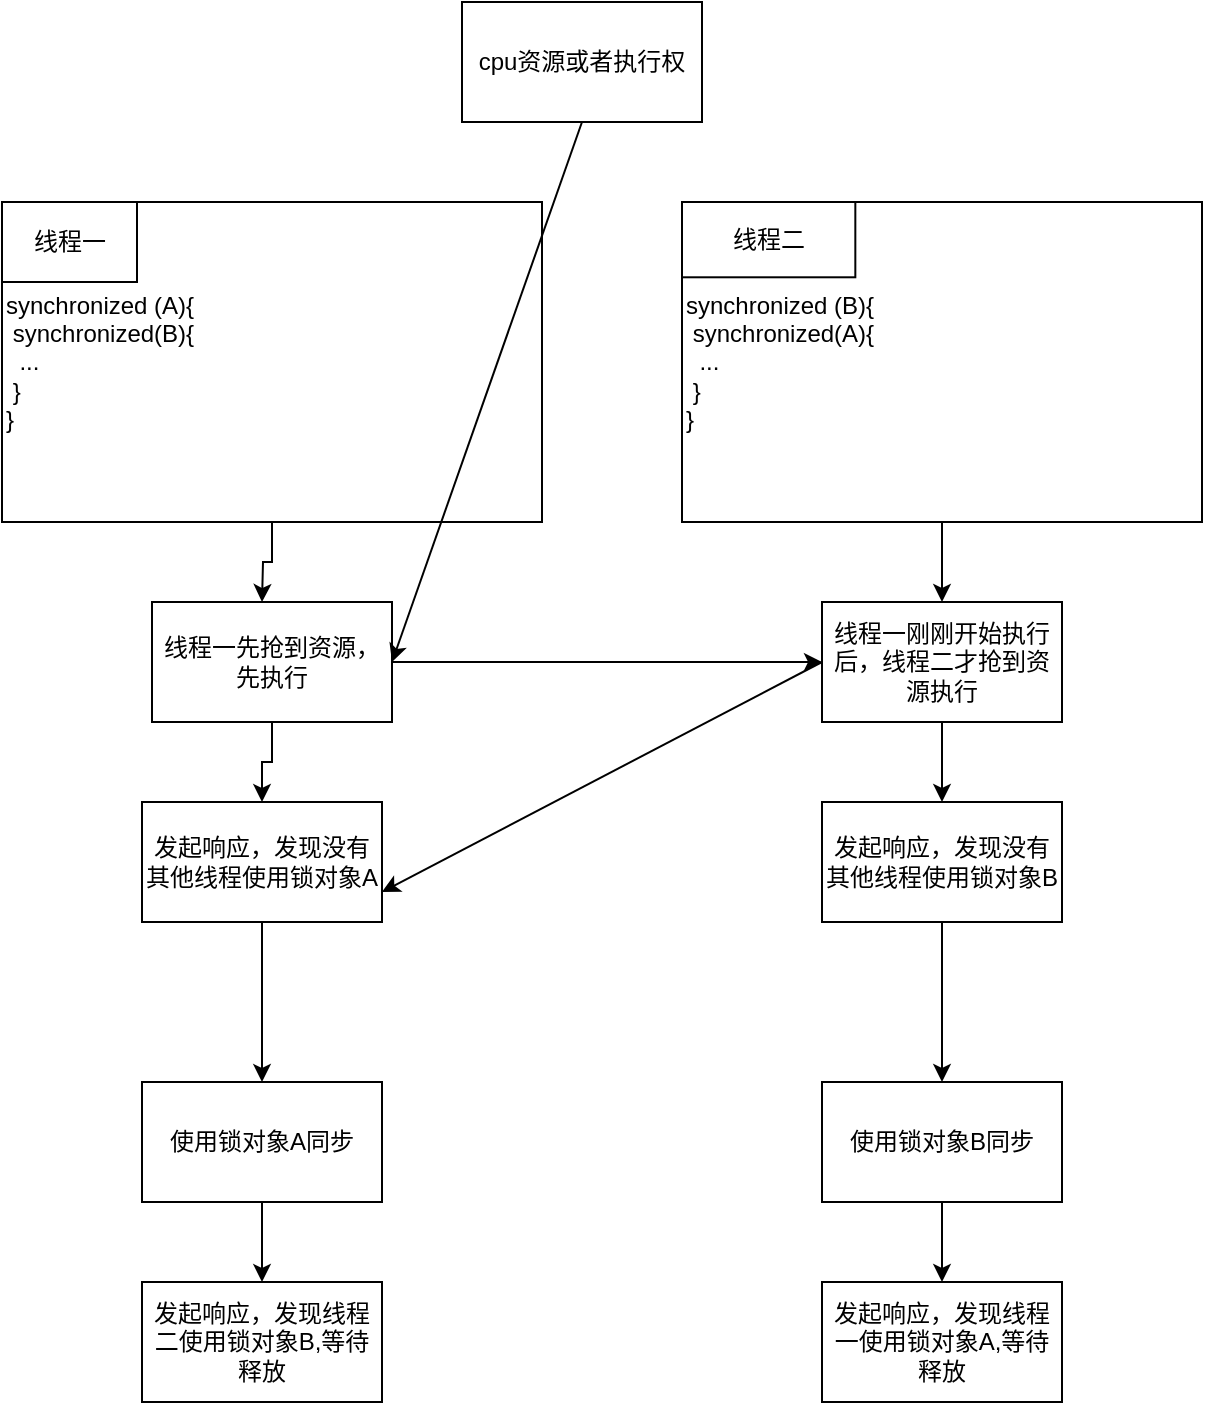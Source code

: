 <mxfile version="17.1.0" type="github">
  <diagram id="3su092B6f2OQ03xG6c9O" name="Page-1">
    <mxGraphModel dx="1090" dy="614" grid="1" gridSize="10" guides="1" tooltips="1" connect="1" arrows="1" fold="1" page="1" pageScale="1" pageWidth="827" pageHeight="1169" math="0" shadow="0">
      <root>
        <mxCell id="0" />
        <mxCell id="1" parent="0" />
        <mxCell id="n-XYg9eNNjNnusgToyhC-4" value="" style="group" parent="1" vertex="1" connectable="0">
          <mxGeometry x="80" y="160" width="270" height="160" as="geometry" />
        </mxCell>
        <mxCell id="n-XYg9eNNjNnusgToyhC-1" value="&lt;div&gt;&lt;span&gt;synchronized (A){&lt;/span&gt;&lt;br&gt;&lt;/div&gt;&lt;span style=&quot;white-space: pre&quot;&gt;&lt;div&gt;&lt;span&gt;	&lt;/span&gt;&lt;span style=&quot;white-space: normal&quot;&gt;synchronized(B){&lt;/span&gt;&lt;span&gt;	&lt;/span&gt;&lt;/div&gt;&lt;/span&gt;&lt;div&gt;&lt;span style=&quot;white-space: pre&quot;&gt;	&lt;span style=&quot;white-space: pre&quot;&gt;	&lt;/span&gt;.&lt;/span&gt;..&lt;span style=&quot;white-space: pre&quot;&gt;	&lt;/span&gt;&lt;/div&gt;&lt;div&gt;&lt;span&gt;&lt;span style=&quot;white-space: pre&quot;&gt;	&lt;/span&gt;}&lt;/span&gt;&lt;/div&gt;&lt;div&gt;&lt;span&gt;}&lt;/span&gt;&lt;/div&gt;" style="rounded=0;whiteSpace=wrap;html=1;align=left;" parent="n-XYg9eNNjNnusgToyhC-4" vertex="1">
          <mxGeometry width="270" height="160" as="geometry" />
        </mxCell>
        <mxCell id="n-XYg9eNNjNnusgToyhC-21" value="" style="group" parent="n-XYg9eNNjNnusgToyhC-4" vertex="1" connectable="0">
          <mxGeometry width="168.75" height="120" as="geometry" />
        </mxCell>
        <mxCell id="n-XYg9eNNjNnusgToyhC-2" value="&lt;div style=&quot;text-align: left&quot;&gt;线程一&lt;/div&gt;" style="rounded=0;whiteSpace=wrap;html=1;" parent="n-XYg9eNNjNnusgToyhC-21" vertex="1">
          <mxGeometry width="67.5" height="40" as="geometry" />
        </mxCell>
        <mxCell id="n-XYg9eNNjNnusgToyhC-6" value="" style="group;fillColor=none;" parent="1" vertex="1" connectable="0">
          <mxGeometry x="420" y="160" width="260" height="160" as="geometry" />
        </mxCell>
        <mxCell id="n-XYg9eNNjNnusgToyhC-3" value="&lt;div&gt;&lt;span&gt;synchronized (B){&lt;/span&gt;&lt;br&gt;&lt;/div&gt;&lt;span style=&quot;white-space: pre&quot;&gt;&lt;div&gt;&lt;span&gt;	&lt;/span&gt;&lt;span style=&quot;white-space: normal&quot;&gt;synchronized(A){&lt;/span&gt;&lt;span&gt;	&lt;/span&gt;&lt;/div&gt;&lt;/span&gt;&lt;div&gt;&lt;span style=&quot;white-space: pre&quot;&gt;	&lt;span style=&quot;white-space: pre&quot;&gt;	&lt;/span&gt;.&lt;/span&gt;..&lt;span style=&quot;white-space: pre&quot;&gt;	&lt;/span&gt;&lt;/div&gt;&lt;div&gt;&lt;span&gt;&lt;span style=&quot;white-space: pre&quot;&gt;	&lt;/span&gt;}&lt;/span&gt;&lt;/div&gt;&lt;div&gt;&lt;span&gt;}&lt;/span&gt;&lt;/div&gt;" style="rounded=0;whiteSpace=wrap;html=1;align=left;" parent="n-XYg9eNNjNnusgToyhC-6" vertex="1">
          <mxGeometry width="260" height="160" as="geometry" />
        </mxCell>
        <mxCell id="n-XYg9eNNjNnusgToyhC-5" value="线程二" style="rounded=0;whiteSpace=wrap;html=1;" parent="n-XYg9eNNjNnusgToyhC-6" vertex="1">
          <mxGeometry width="86.667" height="37.647" as="geometry" />
        </mxCell>
        <mxCell id="Ba_hDjaPhDjhGHtapbVK-2" value="" style="edgeStyle=orthogonalEdgeStyle;rounded=0;orthogonalLoop=1;jettySize=auto;html=1;" edge="1" parent="1" source="n-XYg9eNNjNnusgToyhC-1">
          <mxGeometry relative="1" as="geometry">
            <mxPoint x="210" y="360" as="targetPoint" />
          </mxGeometry>
        </mxCell>
        <mxCell id="Ba_hDjaPhDjhGHtapbVK-7" value="" style="edgeStyle=orthogonalEdgeStyle;rounded=0;orthogonalLoop=1;jettySize=auto;html=1;" edge="1" parent="1" source="Ba_hDjaPhDjhGHtapbVK-3" target="Ba_hDjaPhDjhGHtapbVK-6">
          <mxGeometry relative="1" as="geometry" />
        </mxCell>
        <mxCell id="Ba_hDjaPhDjhGHtapbVK-3" value="线程一先抢到资源，先执行" style="rounded=0;whiteSpace=wrap;html=1;" vertex="1" parent="1">
          <mxGeometry x="155" y="360" width="120" height="60" as="geometry" />
        </mxCell>
        <mxCell id="Ba_hDjaPhDjhGHtapbVK-17" value="" style="edgeStyle=orthogonalEdgeStyle;rounded=0;orthogonalLoop=1;jettySize=auto;html=1;" edge="1" parent="1" source="Ba_hDjaPhDjhGHtapbVK-4" target="Ba_hDjaPhDjhGHtapbVK-16">
          <mxGeometry relative="1" as="geometry" />
        </mxCell>
        <mxCell id="Ba_hDjaPhDjhGHtapbVK-4" value="线程一刚刚开始执行后，线程二才抢到资源执行" style="rounded=0;whiteSpace=wrap;html=1;" vertex="1" parent="1">
          <mxGeometry x="490" y="360" width="120" height="60" as="geometry" />
        </mxCell>
        <mxCell id="Ba_hDjaPhDjhGHtapbVK-5" value="" style="edgeStyle=orthogonalEdgeStyle;rounded=0;orthogonalLoop=1;jettySize=auto;html=1;" edge="1" parent="1" source="n-XYg9eNNjNnusgToyhC-3" target="Ba_hDjaPhDjhGHtapbVK-4">
          <mxGeometry relative="1" as="geometry" />
        </mxCell>
        <mxCell id="Ba_hDjaPhDjhGHtapbVK-9" value="" style="edgeStyle=orthogonalEdgeStyle;rounded=0;orthogonalLoop=1;jettySize=auto;html=1;" edge="1" parent="1" source="Ba_hDjaPhDjhGHtapbVK-6" target="Ba_hDjaPhDjhGHtapbVK-8">
          <mxGeometry relative="1" as="geometry" />
        </mxCell>
        <mxCell id="Ba_hDjaPhDjhGHtapbVK-6" value="&lt;span&gt;发起响应，发现没有其他线程使用锁对象A&lt;/span&gt;" style="whiteSpace=wrap;html=1;rounded=0;" vertex="1" parent="1">
          <mxGeometry x="150" y="460" width="120" height="60" as="geometry" />
        </mxCell>
        <mxCell id="Ba_hDjaPhDjhGHtapbVK-21" value="" style="edgeStyle=orthogonalEdgeStyle;rounded=0;orthogonalLoop=1;jettySize=auto;html=1;" edge="1" parent="1" source="Ba_hDjaPhDjhGHtapbVK-8" target="Ba_hDjaPhDjhGHtapbVK-20">
          <mxGeometry relative="1" as="geometry" />
        </mxCell>
        <mxCell id="Ba_hDjaPhDjhGHtapbVK-8" value="使用锁对象A同步" style="whiteSpace=wrap;html=1;rounded=0;" vertex="1" parent="1">
          <mxGeometry x="150" y="600" width="120" height="60" as="geometry" />
        </mxCell>
        <mxCell id="Ba_hDjaPhDjhGHtapbVK-10" value="cpu资源或者执行权" style="rounded=0;whiteSpace=wrap;html=1;" vertex="1" parent="1">
          <mxGeometry x="310" y="60" width="120" height="60" as="geometry" />
        </mxCell>
        <mxCell id="Ba_hDjaPhDjhGHtapbVK-12" value="" style="endArrow=classic;html=1;rounded=0;exitX=0.5;exitY=1;exitDx=0;exitDy=0;entryX=1;entryY=0.5;entryDx=0;entryDy=0;" edge="1" parent="1" source="Ba_hDjaPhDjhGHtapbVK-10" target="Ba_hDjaPhDjhGHtapbVK-3">
          <mxGeometry width="50" height="50" relative="1" as="geometry">
            <mxPoint x="390" y="360" as="sourcePoint" />
            <mxPoint x="390" y="360" as="targetPoint" />
          </mxGeometry>
        </mxCell>
        <mxCell id="Ba_hDjaPhDjhGHtapbVK-14" value="" style="endArrow=classic;html=1;rounded=0;exitX=1;exitY=0.5;exitDx=0;exitDy=0;entryX=0;entryY=0.5;entryDx=0;entryDy=0;" edge="1" parent="1" source="Ba_hDjaPhDjhGHtapbVK-3" target="Ba_hDjaPhDjhGHtapbVK-4">
          <mxGeometry width="50" height="50" relative="1" as="geometry">
            <mxPoint x="450" y="100" as="sourcePoint" />
            <mxPoint x="285" y="400" as="targetPoint" />
          </mxGeometry>
        </mxCell>
        <mxCell id="Ba_hDjaPhDjhGHtapbVK-15" value="" style="endArrow=classic;html=1;rounded=0;exitX=0;exitY=0.5;exitDx=0;exitDy=0;entryX=1;entryY=0.75;entryDx=0;entryDy=0;" edge="1" parent="1" source="Ba_hDjaPhDjhGHtapbVK-4" target="Ba_hDjaPhDjhGHtapbVK-6">
          <mxGeometry width="50" height="50" relative="1" as="geometry">
            <mxPoint x="285" y="400" as="sourcePoint" />
            <mxPoint x="500" y="400" as="targetPoint" />
          </mxGeometry>
        </mxCell>
        <mxCell id="Ba_hDjaPhDjhGHtapbVK-19" value="" style="edgeStyle=orthogonalEdgeStyle;rounded=0;orthogonalLoop=1;jettySize=auto;html=1;" edge="1" parent="1" source="Ba_hDjaPhDjhGHtapbVK-16" target="Ba_hDjaPhDjhGHtapbVK-18">
          <mxGeometry relative="1" as="geometry" />
        </mxCell>
        <mxCell id="Ba_hDjaPhDjhGHtapbVK-16" value="发起响应，发现没有其他线程使用锁对象B" style="whiteSpace=wrap;html=1;rounded=0;" vertex="1" parent="1">
          <mxGeometry x="490" y="460" width="120" height="60" as="geometry" />
        </mxCell>
        <mxCell id="Ba_hDjaPhDjhGHtapbVK-23" value="" style="edgeStyle=orthogonalEdgeStyle;rounded=0;orthogonalLoop=1;jettySize=auto;html=1;" edge="1" parent="1" source="Ba_hDjaPhDjhGHtapbVK-18" target="Ba_hDjaPhDjhGHtapbVK-22">
          <mxGeometry relative="1" as="geometry" />
        </mxCell>
        <mxCell id="Ba_hDjaPhDjhGHtapbVK-18" value="使用锁对象B同步" style="whiteSpace=wrap;html=1;rounded=0;" vertex="1" parent="1">
          <mxGeometry x="490" y="600" width="120" height="60" as="geometry" />
        </mxCell>
        <mxCell id="Ba_hDjaPhDjhGHtapbVK-20" value="发起响应，发现线程二使用锁对象B,等待释放" style="whiteSpace=wrap;html=1;rounded=0;" vertex="1" parent="1">
          <mxGeometry x="150" y="700" width="120" height="60" as="geometry" />
        </mxCell>
        <mxCell id="Ba_hDjaPhDjhGHtapbVK-22" value="发起响应，发现线程一使用锁对象A,等待释放" style="whiteSpace=wrap;html=1;rounded=0;" vertex="1" parent="1">
          <mxGeometry x="490" y="700" width="120" height="60" as="geometry" />
        </mxCell>
      </root>
    </mxGraphModel>
  </diagram>
</mxfile>
